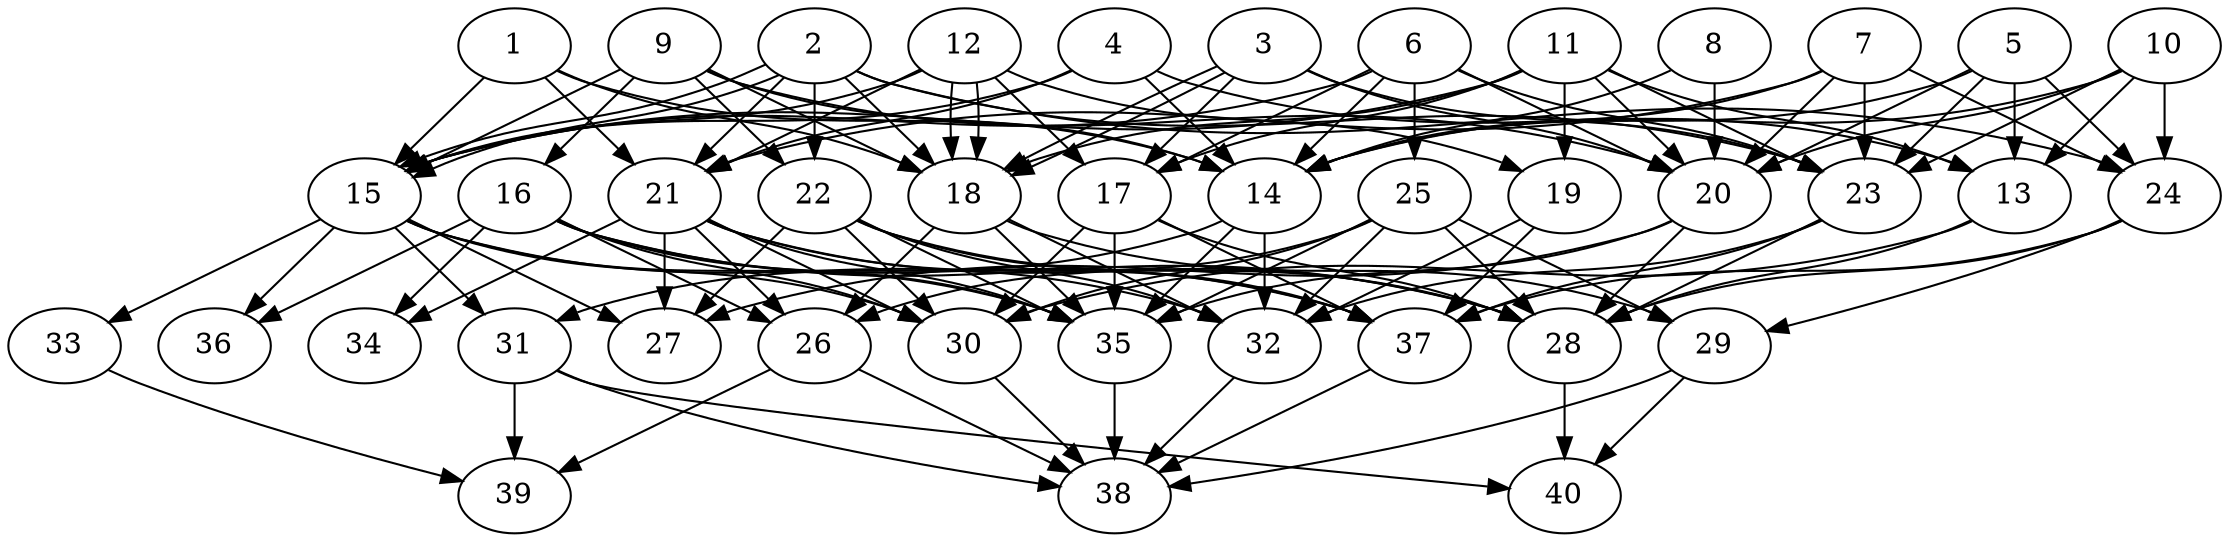 // DAG automatically generated by daggen at Thu Oct  3 14:06:50 2019
// ./daggen --dot -n 40 --ccr 0.3 --fat 0.7 --regular 0.9 --density 0.7 --mindata 5242880 --maxdata 52428800 
digraph G {
  1 [size="81192960", alpha="0.01", expect_size="24357888"] 
  1 -> 14 [size ="24357888"]
  1 -> 15 [size ="24357888"]
  1 -> 18 [size ="24357888"]
  1 -> 21 [size ="24357888"]
  2 [size="86046720", alpha="0.02", expect_size="25814016"] 
  2 -> 15 [size ="25814016"]
  2 -> 15 [size ="25814016"]
  2 -> 18 [size ="25814016"]
  2 -> 21 [size ="25814016"]
  2 -> 22 [size ="25814016"]
  2 -> 23 [size ="25814016"]
  2 -> 24 [size ="25814016"]
  3 [size="75205973", alpha="0.08", expect_size="22561792"] 
  3 -> 17 [size ="22561792"]
  3 -> 18 [size ="22561792"]
  3 -> 18 [size ="22561792"]
  3 -> 20 [size ="22561792"]
  3 -> 23 [size ="22561792"]
  4 [size="117459627", alpha="0.08", expect_size="35237888"] 
  4 -> 13 [size ="35237888"]
  4 -> 14 [size ="35237888"]
  4 -> 15 [size ="35237888"]
  4 -> 21 [size ="35237888"]
  5 [size="20415147", alpha="0.20", expect_size="6124544"] 
  5 -> 13 [size ="6124544"]
  5 -> 14 [size ="6124544"]
  5 -> 20 [size ="6124544"]
  5 -> 23 [size ="6124544"]
  5 -> 24 [size ="6124544"]
  6 [size="123712853", alpha="0.03", expect_size="37113856"] 
  6 -> 14 [size ="37113856"]
  6 -> 15 [size ="37113856"]
  6 -> 17 [size ="37113856"]
  6 -> 20 [size ="37113856"]
  6 -> 23 [size ="37113856"]
  6 -> 25 [size ="37113856"]
  7 [size="43120640", alpha="0.03", expect_size="12936192"] 
  7 -> 14 [size ="12936192"]
  7 -> 20 [size ="12936192"]
  7 -> 21 [size ="12936192"]
  7 -> 23 [size ="12936192"]
  7 -> 24 [size ="12936192"]
  8 [size="75868160", alpha="0.12", expect_size="22760448"] 
  8 -> 14 [size ="22760448"]
  8 -> 20 [size ="22760448"]
  9 [size="165236053", alpha="0.10", expect_size="49570816"] 
  9 -> 14 [size ="49570816"]
  9 -> 15 [size ="49570816"]
  9 -> 16 [size ="49570816"]
  9 -> 18 [size ="49570816"]
  9 -> 20 [size ="49570816"]
  9 -> 22 [size ="49570816"]
  10 [size="65563307", alpha="0.15", expect_size="19668992"] 
  10 -> 13 [size ="19668992"]
  10 -> 14 [size ="19668992"]
  10 -> 20 [size ="19668992"]
  10 -> 23 [size ="19668992"]
  10 -> 24 [size ="19668992"]
  11 [size="167464960", alpha="0.04", expect_size="50239488"] 
  11 -> 13 [size ="50239488"]
  11 -> 15 [size ="50239488"]
  11 -> 17 [size ="50239488"]
  11 -> 18 [size ="50239488"]
  11 -> 19 [size ="50239488"]
  11 -> 20 [size ="50239488"]
  11 -> 23 [size ="50239488"]
  12 [size="21084160", alpha="0.03", expect_size="6325248"] 
  12 -> 15 [size ="6325248"]
  12 -> 17 [size ="6325248"]
  12 -> 18 [size ="6325248"]
  12 -> 18 [size ="6325248"]
  12 -> 19 [size ="6325248"]
  12 -> 21 [size ="6325248"]
  13 [size="35368960", alpha="0.17", expect_size="10610688"] 
  13 -> 28 [size ="10610688"]
  13 -> 30 [size ="10610688"]
  14 [size="99058347", alpha="0.05", expect_size="29717504"] 
  14 -> 31 [size ="29717504"]
  14 -> 32 [size ="29717504"]
  14 -> 35 [size ="29717504"]
  15 [size="163467947", alpha="0.20", expect_size="49040384"] 
  15 -> 27 [size ="49040384"]
  15 -> 30 [size ="49040384"]
  15 -> 31 [size ="49040384"]
  15 -> 32 [size ="49040384"]
  15 -> 33 [size ="49040384"]
  15 -> 35 [size ="49040384"]
  15 -> 36 [size ="49040384"]
  16 [size="162187947", alpha="0.14", expect_size="48656384"] 
  16 -> 26 [size ="48656384"]
  16 -> 28 [size ="48656384"]
  16 -> 30 [size ="48656384"]
  16 -> 34 [size ="48656384"]
  16 -> 35 [size ="48656384"]
  16 -> 36 [size ="48656384"]
  16 -> 37 [size ="48656384"]
  17 [size="31003307", alpha="0.01", expect_size="9300992"] 
  17 -> 28 [size ="9300992"]
  17 -> 30 [size ="9300992"]
  17 -> 35 [size ="9300992"]
  17 -> 37 [size ="9300992"]
  18 [size="54565547", alpha="0.02", expect_size="16369664"] 
  18 -> 26 [size ="16369664"]
  18 -> 29 [size ="16369664"]
  18 -> 32 [size ="16369664"]
  18 -> 35 [size ="16369664"]
  19 [size="147056640", alpha="0.14", expect_size="44116992"] 
  19 -> 32 [size ="44116992"]
  19 -> 37 [size ="44116992"]
  20 [size="69997227", alpha="0.18", expect_size="20999168"] 
  20 -> 27 [size ="20999168"]
  20 -> 28 [size ="20999168"]
  20 -> 35 [size ="20999168"]
  21 [size="28924587", alpha="0.10", expect_size="8677376"] 
  21 -> 26 [size ="8677376"]
  21 -> 27 [size ="8677376"]
  21 -> 28 [size ="8677376"]
  21 -> 30 [size ="8677376"]
  21 -> 34 [size ="8677376"]
  21 -> 35 [size ="8677376"]
  21 -> 37 [size ="8677376"]
  22 [size="56965120", alpha="0.10", expect_size="17089536"] 
  22 -> 27 [size ="17089536"]
  22 -> 28 [size ="17089536"]
  22 -> 30 [size ="17089536"]
  22 -> 32 [size ="17089536"]
  22 -> 35 [size ="17089536"]
  22 -> 37 [size ="17089536"]
  23 [size="82786987", alpha="0.18", expect_size="24836096"] 
  23 -> 28 [size ="24836096"]
  23 -> 32 [size ="24836096"]
  23 -> 37 [size ="24836096"]
  24 [size="59368107", alpha="0.18", expect_size="17810432"] 
  24 -> 28 [size ="17810432"]
  24 -> 29 [size ="17810432"]
  24 -> 37 [size ="17810432"]
  25 [size="100584107", alpha="0.19", expect_size="30175232"] 
  25 -> 26 [size ="30175232"]
  25 -> 28 [size ="30175232"]
  25 -> 29 [size ="30175232"]
  25 -> 30 [size ="30175232"]
  25 -> 32 [size ="30175232"]
  25 -> 35 [size ="30175232"]
  26 [size="97669120", alpha="0.14", expect_size="29300736"] 
  26 -> 38 [size ="29300736"]
  26 -> 39 [size ="29300736"]
  27 [size="52538027", alpha="0.12", expect_size="15761408"] 
  28 [size="60535467", alpha="0.17", expect_size="18160640"] 
  28 -> 40 [size ="18160640"]
  29 [size="75673600", alpha="0.01", expect_size="22702080"] 
  29 -> 38 [size ="22702080"]
  29 -> 40 [size ="22702080"]
  30 [size="29515093", alpha="0.11", expect_size="8854528"] 
  30 -> 38 [size ="8854528"]
  31 [size="169570987", alpha="0.20", expect_size="50871296"] 
  31 -> 38 [size ="50871296"]
  31 -> 39 [size ="50871296"]
  31 -> 40 [size ="50871296"]
  32 [size="87698773", alpha="0.09", expect_size="26309632"] 
  32 -> 38 [size ="26309632"]
  33 [size="167041707", alpha="0.01", expect_size="50112512"] 
  33 -> 39 [size ="50112512"]
  34 [size="150760107", alpha="0.03", expect_size="45228032"] 
  35 [size="138840747", alpha="0.04", expect_size="41652224"] 
  35 -> 38 [size ="41652224"]
  36 [size="134219093", alpha="0.03", expect_size="40265728"] 
  37 [size="85852160", alpha="0.04", expect_size="25755648"] 
  37 -> 38 [size ="25755648"]
  38 [size="19380907", alpha="0.10", expect_size="5814272"] 
  39 [size="150487040", alpha="0.12", expect_size="45146112"] 
  40 [size="155074560", alpha="0.01", expect_size="46522368"] 
}
